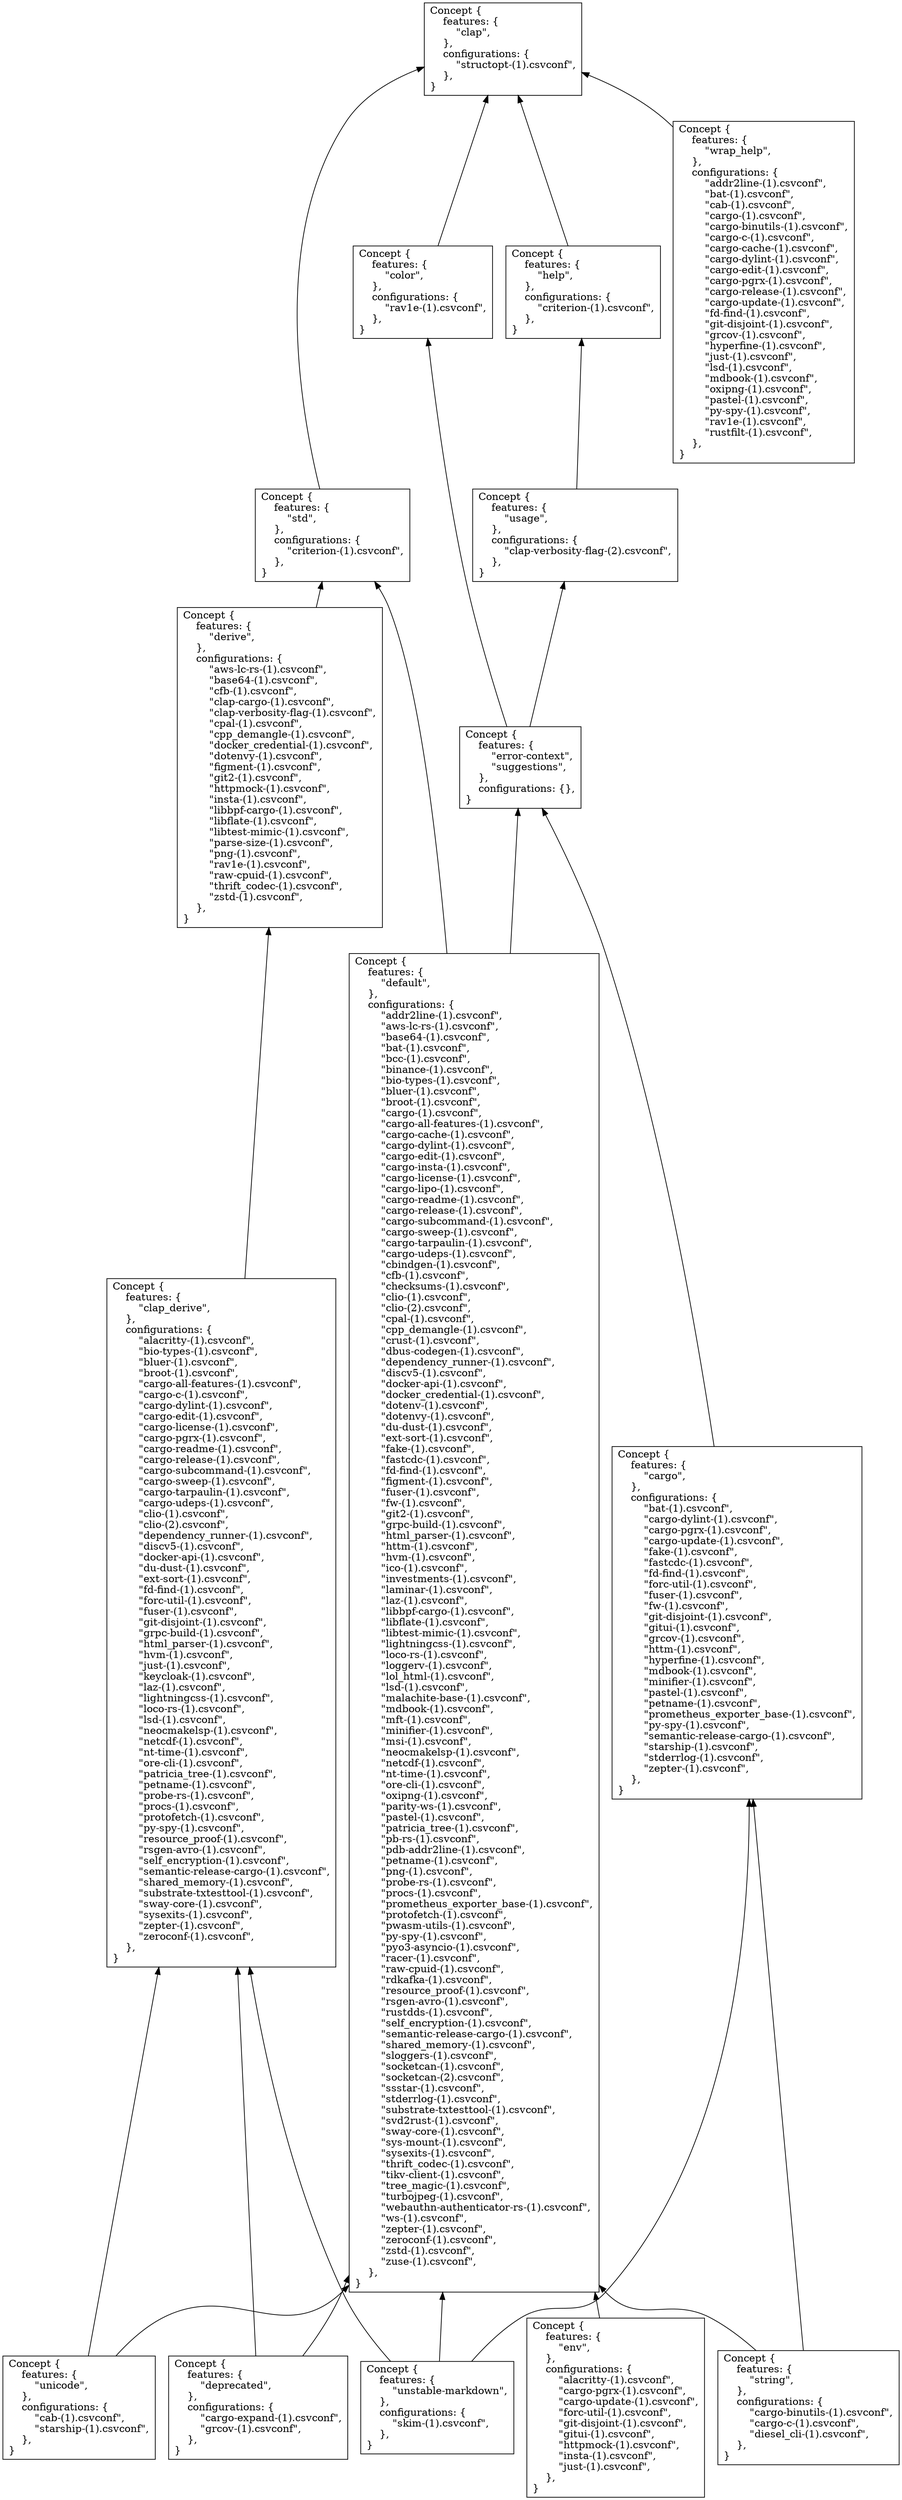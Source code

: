 digraph {
    rankdir="BT"
    0 [ label = "Concept {\l    features: {\l        \"clap\",\l    },\l    configurations: {\l        \"structopt-(1).csvconf\",\l    },\l}\l" shape=box]
    1 [ label = "Concept {\l    features: {\l        \"std\",\l    },\l    configurations: {\l        \"criterion-(1).csvconf\",\l    },\l}\l" shape=box]
    2 [ label = "Concept {\l    features: {\l        \"help\",\l    },\l    configurations: {\l        \"criterion-(1).csvconf\",\l    },\l}\l" shape=box]
    3 [ label = "Concept {\l    features: {\l        \"usage\",\l    },\l    configurations: {\l        \"clap-verbosity-flag-(2).csvconf\",\l    },\l}\l" shape=box]
    4 [ label = "Concept {\l    features: {\l        \"color\",\l    },\l    configurations: {\l        \"rav1e-(1).csvconf\",\l    },\l}\l" shape=box]
    5 [ label = "Concept {\l    features: {\l        \"error-context\",\l        \"suggestions\",\l    },\l    configurations: {},\l}\l" shape=box]
    6 [ label = "Concept {\l    features: {\l        \"default\",\l    },\l    configurations: {\l        \"addr2line-(1).csvconf\",\l        \"aws-lc-rs-(1).csvconf\",\l        \"base64-(1).csvconf\",\l        \"bat-(1).csvconf\",\l        \"bcc-(1).csvconf\",\l        \"binance-(1).csvconf\",\l        \"bio-types-(1).csvconf\",\l        \"bluer-(1).csvconf\",\l        \"broot-(1).csvconf\",\l        \"cargo-(1).csvconf\",\l        \"cargo-all-features-(1).csvconf\",\l        \"cargo-cache-(1).csvconf\",\l        \"cargo-dylint-(1).csvconf\",\l        \"cargo-edit-(1).csvconf\",\l        \"cargo-insta-(1).csvconf\",\l        \"cargo-license-(1).csvconf\",\l        \"cargo-lipo-(1).csvconf\",\l        \"cargo-readme-(1).csvconf\",\l        \"cargo-release-(1).csvconf\",\l        \"cargo-subcommand-(1).csvconf\",\l        \"cargo-sweep-(1).csvconf\",\l        \"cargo-tarpaulin-(1).csvconf\",\l        \"cargo-udeps-(1).csvconf\",\l        \"cbindgen-(1).csvconf\",\l        \"cfb-(1).csvconf\",\l        \"checksums-(1).csvconf\",\l        \"clio-(1).csvconf\",\l        \"clio-(2).csvconf\",\l        \"cpal-(1).csvconf\",\l        \"cpp_demangle-(1).csvconf\",\l        \"crust-(1).csvconf\",\l        \"dbus-codegen-(1).csvconf\",\l        \"dependency_runner-(1).csvconf\",\l        \"discv5-(1).csvconf\",\l        \"docker-api-(1).csvconf\",\l        \"docker_credential-(1).csvconf\",\l        \"dotenv-(1).csvconf\",\l        \"dotenvy-(1).csvconf\",\l        \"du-dust-(1).csvconf\",\l        \"ext-sort-(1).csvconf\",\l        \"fake-(1).csvconf\",\l        \"fastcdc-(1).csvconf\",\l        \"fd-find-(1).csvconf\",\l        \"figment-(1).csvconf\",\l        \"fuser-(1).csvconf\",\l        \"fw-(1).csvconf\",\l        \"git2-(1).csvconf\",\l        \"grpc-build-(1).csvconf\",\l        \"html_parser-(1).csvconf\",\l        \"httm-(1).csvconf\",\l        \"hvm-(1).csvconf\",\l        \"ico-(1).csvconf\",\l        \"investments-(1).csvconf\",\l        \"laminar-(1).csvconf\",\l        \"laz-(1).csvconf\",\l        \"libbpf-cargo-(1).csvconf\",\l        \"libflate-(1).csvconf\",\l        \"libtest-mimic-(1).csvconf\",\l        \"lightningcss-(1).csvconf\",\l        \"loco-rs-(1).csvconf\",\l        \"loggerv-(1).csvconf\",\l        \"lol_html-(1).csvconf\",\l        \"lsd-(1).csvconf\",\l        \"malachite-base-(1).csvconf\",\l        \"mdbook-(1).csvconf\",\l        \"mft-(1).csvconf\",\l        \"minifier-(1).csvconf\",\l        \"msi-(1).csvconf\",\l        \"neocmakelsp-(1).csvconf\",\l        \"netcdf-(1).csvconf\",\l        \"nt-time-(1).csvconf\",\l        \"ore-cli-(1).csvconf\",\l        \"oxipng-(1).csvconf\",\l        \"parity-ws-(1).csvconf\",\l        \"pastel-(1).csvconf\",\l        \"patricia_tree-(1).csvconf\",\l        \"pb-rs-(1).csvconf\",\l        \"pdb-addr2line-(1).csvconf\",\l        \"petname-(1).csvconf\",\l        \"png-(1).csvconf\",\l        \"probe-rs-(1).csvconf\",\l        \"procs-(1).csvconf\",\l        \"prometheus_exporter_base-(1).csvconf\",\l        \"protofetch-(1).csvconf\",\l        \"pwasm-utils-(1).csvconf\",\l        \"py-spy-(1).csvconf\",\l        \"pyo3-asyncio-(1).csvconf\",\l        \"racer-(1).csvconf\",\l        \"raw-cpuid-(1).csvconf\",\l        \"rdkafka-(1).csvconf\",\l        \"resource_proof-(1).csvconf\",\l        \"rsgen-avro-(1).csvconf\",\l        \"rustdds-(1).csvconf\",\l        \"self_encryption-(1).csvconf\",\l        \"semantic-release-cargo-(1).csvconf\",\l        \"shared_memory-(1).csvconf\",\l        \"sloggers-(1).csvconf\",\l        \"socketcan-(1).csvconf\",\l        \"socketcan-(2).csvconf\",\l        \"ssstar-(1).csvconf\",\l        \"stderrlog-(1).csvconf\",\l        \"substrate-txtesttool-(1).csvconf\",\l        \"svd2rust-(1).csvconf\",\l        \"sway-core-(1).csvconf\",\l        \"sys-mount-(1).csvconf\",\l        \"sysexits-(1).csvconf\",\l        \"thrift_codec-(1).csvconf\",\l        \"tikv-client-(1).csvconf\",\l        \"tree_magic-(1).csvconf\",\l        \"turbojpeg-(1).csvconf\",\l        \"webauthn-authenticator-rs-(1).csvconf\",\l        \"ws-(1).csvconf\",\l        \"zepter-(1).csvconf\",\l        \"zeroconf-(1).csvconf\",\l        \"zstd-(1).csvconf\",\l        \"zuse-(1).csvconf\",\l    },\l}\l" shape=box]
    7 [ label = "Concept {\l    features: {\l        \"wrap_help\",\l    },\l    configurations: {\l        \"addr2line-(1).csvconf\",\l        \"bat-(1).csvconf\",\l        \"cab-(1).csvconf\",\l        \"cargo-(1).csvconf\",\l        \"cargo-binutils-(1).csvconf\",\l        \"cargo-c-(1).csvconf\",\l        \"cargo-cache-(1).csvconf\",\l        \"cargo-dylint-(1).csvconf\",\l        \"cargo-edit-(1).csvconf\",\l        \"cargo-pgrx-(1).csvconf\",\l        \"cargo-release-(1).csvconf\",\l        \"cargo-update-(1).csvconf\",\l        \"fd-find-(1).csvconf\",\l        \"git-disjoint-(1).csvconf\",\l        \"grcov-(1).csvconf\",\l        \"hyperfine-(1).csvconf\",\l        \"just-(1).csvconf\",\l        \"lsd-(1).csvconf\",\l        \"mdbook-(1).csvconf\",\l        \"oxipng-(1).csvconf\",\l        \"pastel-(1).csvconf\",\l        \"py-spy-(1).csvconf\",\l        \"rav1e-(1).csvconf\",\l        \"rustfilt-(1).csvconf\",\l    },\l}\l" shape=box]
    8 [ label = "Concept {\l    features: {\l        \"derive\",\l    },\l    configurations: {\l        \"aws-lc-rs-(1).csvconf\",\l        \"base64-(1).csvconf\",\l        \"cfb-(1).csvconf\",\l        \"clap-cargo-(1).csvconf\",\l        \"clap-verbosity-flag-(1).csvconf\",\l        \"cpal-(1).csvconf\",\l        \"cpp_demangle-(1).csvconf\",\l        \"docker_credential-(1).csvconf\",\l        \"dotenvy-(1).csvconf\",\l        \"figment-(1).csvconf\",\l        \"git2-(1).csvconf\",\l        \"httpmock-(1).csvconf\",\l        \"insta-(1).csvconf\",\l        \"libbpf-cargo-(1).csvconf\",\l        \"libflate-(1).csvconf\",\l        \"libtest-mimic-(1).csvconf\",\l        \"parse-size-(1).csvconf\",\l        \"png-(1).csvconf\",\l        \"rav1e-(1).csvconf\",\l        \"raw-cpuid-(1).csvconf\",\l        \"thrift_codec-(1).csvconf\",\l        \"zstd-(1).csvconf\",\l    },\l}\l" shape=box]
    9 [ label = "Concept {\l    features: {\l        \"clap_derive\",\l    },\l    configurations: {\l        \"alacritty-(1).csvconf\",\l        \"bio-types-(1).csvconf\",\l        \"bluer-(1).csvconf\",\l        \"broot-(1).csvconf\",\l        \"cargo-all-features-(1).csvconf\",\l        \"cargo-c-(1).csvconf\",\l        \"cargo-dylint-(1).csvconf\",\l        \"cargo-edit-(1).csvconf\",\l        \"cargo-license-(1).csvconf\",\l        \"cargo-pgrx-(1).csvconf\",\l        \"cargo-readme-(1).csvconf\",\l        \"cargo-release-(1).csvconf\",\l        \"cargo-subcommand-(1).csvconf\",\l        \"cargo-sweep-(1).csvconf\",\l        \"cargo-tarpaulin-(1).csvconf\",\l        \"cargo-udeps-(1).csvconf\",\l        \"clio-(1).csvconf\",\l        \"clio-(2).csvconf\",\l        \"dependency_runner-(1).csvconf\",\l        \"discv5-(1).csvconf\",\l        \"docker-api-(1).csvconf\",\l        \"du-dust-(1).csvconf\",\l        \"ext-sort-(1).csvconf\",\l        \"fd-find-(1).csvconf\",\l        \"forc-util-(1).csvconf\",\l        \"fuser-(1).csvconf\",\l        \"git-disjoint-(1).csvconf\",\l        \"grpc-build-(1).csvconf\",\l        \"html_parser-(1).csvconf\",\l        \"hvm-(1).csvconf\",\l        \"just-(1).csvconf\",\l        \"keycloak-(1).csvconf\",\l        \"laz-(1).csvconf\",\l        \"lightningcss-(1).csvconf\",\l        \"loco-rs-(1).csvconf\",\l        \"lsd-(1).csvconf\",\l        \"neocmakelsp-(1).csvconf\",\l        \"netcdf-(1).csvconf\",\l        \"nt-time-(1).csvconf\",\l        \"ore-cli-(1).csvconf\",\l        \"patricia_tree-(1).csvconf\",\l        \"petname-(1).csvconf\",\l        \"probe-rs-(1).csvconf\",\l        \"procs-(1).csvconf\",\l        \"protofetch-(1).csvconf\",\l        \"py-spy-(1).csvconf\",\l        \"resource_proof-(1).csvconf\",\l        \"rsgen-avro-(1).csvconf\",\l        \"self_encryption-(1).csvconf\",\l        \"semantic-release-cargo-(1).csvconf\",\l        \"shared_memory-(1).csvconf\",\l        \"substrate-txtesttool-(1).csvconf\",\l        \"sway-core-(1).csvconf\",\l        \"sysexits-(1).csvconf\",\l        \"zepter-(1).csvconf\",\l        \"zeroconf-(1).csvconf\",\l    },\l}\l" shape=box]
    10 [ label = "Concept {\l    features: {\l        \"env\",\l    },\l    configurations: {\l        \"alacritty-(1).csvconf\",\l        \"cargo-pgrx-(1).csvconf\",\l        \"cargo-update-(1).csvconf\",\l        \"forc-util-(1).csvconf\",\l        \"git-disjoint-(1).csvconf\",\l        \"gitui-(1).csvconf\",\l        \"httpmock-(1).csvconf\",\l        \"insta-(1).csvconf\",\l        \"just-(1).csvconf\",\l    },\l}\l" shape=box]
    11 [ label = "Concept {\l    features: {\l        \"cargo\",\l    },\l    configurations: {\l        \"bat-(1).csvconf\",\l        \"cargo-dylint-(1).csvconf\",\l        \"cargo-pgrx-(1).csvconf\",\l        \"cargo-update-(1).csvconf\",\l        \"fake-(1).csvconf\",\l        \"fastcdc-(1).csvconf\",\l        \"fd-find-(1).csvconf\",\l        \"forc-util-(1).csvconf\",\l        \"fuser-(1).csvconf\",\l        \"fw-(1).csvconf\",\l        \"git-disjoint-(1).csvconf\",\l        \"gitui-(1).csvconf\",\l        \"grcov-(1).csvconf\",\l        \"httm-(1).csvconf\",\l        \"hyperfine-(1).csvconf\",\l        \"mdbook-(1).csvconf\",\l        \"minifier-(1).csvconf\",\l        \"pastel-(1).csvconf\",\l        \"petname-(1).csvconf\",\l        \"prometheus_exporter_base-(1).csvconf\",\l        \"py-spy-(1).csvconf\",\l        \"semantic-release-cargo-(1).csvconf\",\l        \"starship-(1).csvconf\",\l        \"stderrlog-(1).csvconf\",\l        \"zepter-(1).csvconf\",\l    },\l}\l" shape=box]
    12 [ label = "Concept {\l    features: {\l        \"unicode\",\l    },\l    configurations: {\l        \"cab-(1).csvconf\",\l        \"starship-(1).csvconf\",\l    },\l}\l" shape=box]
    13 [ label = "Concept {\l    features: {\l        \"string\",\l    },\l    configurations: {\l        \"cargo-binutils-(1).csvconf\",\l        \"cargo-c-(1).csvconf\",\l        \"diesel_cli-(1).csvconf\",\l    },\l}\l" shape=box]
    14 [ label = "Concept {\l    features: {\l        \"deprecated\",\l    },\l    configurations: {\l        \"cargo-expand-(1).csvconf\",\l        \"grcov-(1).csvconf\",\l    },\l}\l" shape=box]
    15 [ label = "Concept {\l    features: {\l        \"unstable-markdown\",\l    },\l    configurations: {\l        \"skim-(1).csvconf\",\l    },\l}\l" shape=box]
    15 -> 9 [ ]
    1 -> 0 [ ]
    2 -> 0 [ ]
    9 -> 8 [ ]
    3 -> 2 [ ]
    4 -> 0 [ ]
    15 -> 6 [ ]
    14 -> 6 [ ]
    5 -> 3 [ ]
    5 -> 4 [ ]
    12 -> 6 [ ]
    6 -> 1 [ ]
    13 -> 11 [ ]
    13 -> 6 [ ]
    12 -> 9 [ ]
    6 -> 5 [ ]
    7 -> 0 [ ]
    11 -> 5 [ ]
    8 -> 1 [ ]
    14 -> 9 [ ]
    10 -> 6 [ ]
    15 -> 11 [ ]
}

